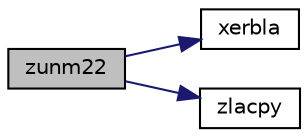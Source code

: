 digraph "zunm22"
{
 // LATEX_PDF_SIZE
  edge [fontname="Helvetica",fontsize="10",labelfontname="Helvetica",labelfontsize="10"];
  node [fontname="Helvetica",fontsize="10",shape=record];
  rankdir="LR";
  Node1 [label="zunm22",height=0.2,width=0.4,color="black", fillcolor="grey75", style="filled", fontcolor="black",tooltip="ZUNM22 multiplies a general matrix by a banded unitary matrix."];
  Node1 -> Node2 [color="midnightblue",fontsize="10",style="solid",fontname="Helvetica"];
  Node2 [label="xerbla",height=0.2,width=0.4,color="black", fillcolor="white", style="filled",URL="$xerbla_8f.html#a377ee61015baf8dea7770b3a404b1c07",tooltip="XERBLA"];
  Node1 -> Node3 [color="midnightblue",fontsize="10",style="solid",fontname="Helvetica"];
  Node3 [label="zlacpy",height=0.2,width=0.4,color="black", fillcolor="white", style="filled",URL="$zlacpy_8f.html#a519ff79bf915433651747242f22078fb",tooltip="ZLACPY copies all or part of one two-dimensional array to another."];
}
